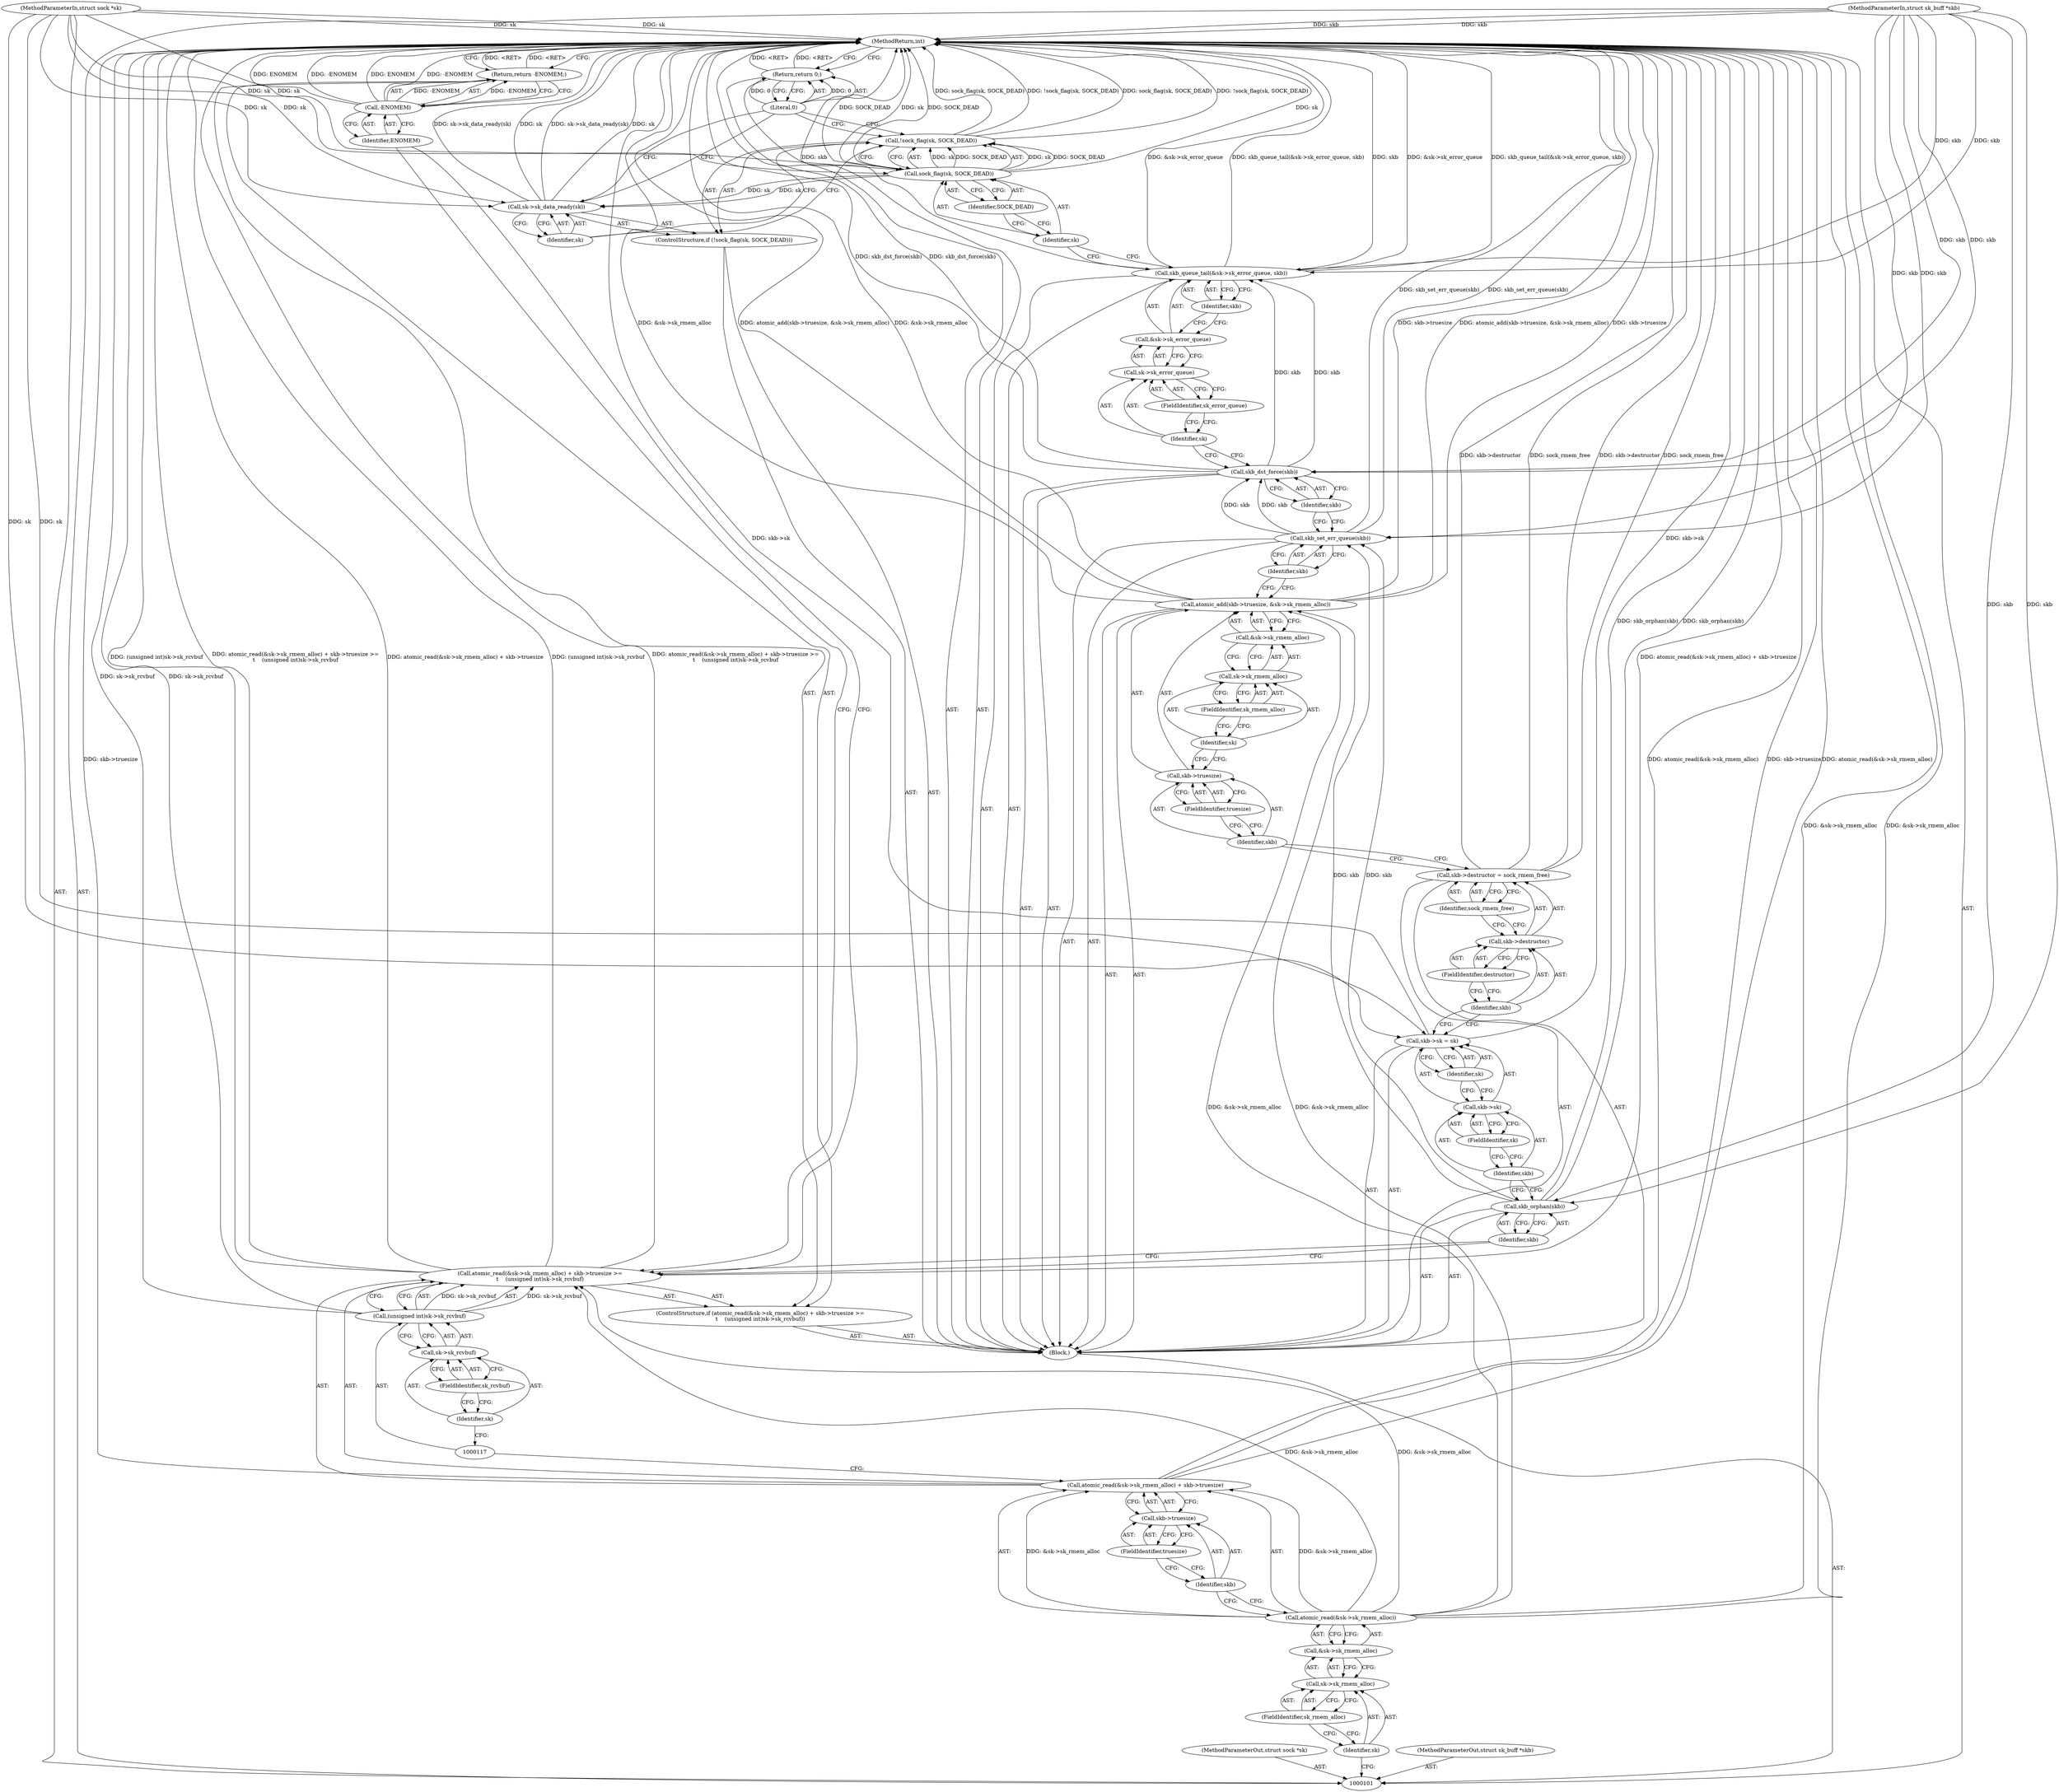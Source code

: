 digraph "0_linux_8605330aac5a5785630aec8f64378a54891937cc" {
"1000163" [label="(MethodReturn,int)"];
"1000102" [label="(MethodParameterIn,struct sock *sk)"];
"1000242" [label="(MethodParameterOut,struct sock *sk)"];
"1000103" [label="(MethodParameterIn,struct sk_buff *skb)"];
"1000243" [label="(MethodParameterOut,struct sk_buff *skb)"];
"1000137" [label="(Call,skb->truesize)"];
"1000138" [label="(Identifier,skb)"];
"1000139" [label="(FieldIdentifier,truesize)"];
"1000136" [label="(Call,atomic_add(skb->truesize, &sk->sk_rmem_alloc))"];
"1000140" [label="(Call,&sk->sk_rmem_alloc)"];
"1000141" [label="(Call,sk->sk_rmem_alloc)"];
"1000142" [label="(Identifier,sk)"];
"1000143" [label="(FieldIdentifier,sk_rmem_alloc)"];
"1000144" [label="(Call,skb_set_err_queue(skb))"];
"1000145" [label="(Identifier,skb)"];
"1000147" [label="(Identifier,skb)"];
"1000146" [label="(Call,skb_dst_force(skb))"];
"1000148" [label="(Call,skb_queue_tail(&sk->sk_error_queue, skb))"];
"1000149" [label="(Call,&sk->sk_error_queue)"];
"1000150" [label="(Call,sk->sk_error_queue)"];
"1000151" [label="(Identifier,sk)"];
"1000152" [label="(FieldIdentifier,sk_error_queue)"];
"1000153" [label="(Identifier,skb)"];
"1000154" [label="(ControlStructure,if (!sock_flag(sk, SOCK_DEAD)))"];
"1000157" [label="(Identifier,sk)"];
"1000158" [label="(Identifier,SOCK_DEAD)"];
"1000155" [label="(Call,!sock_flag(sk, SOCK_DEAD))"];
"1000156" [label="(Call,sock_flag(sk, SOCK_DEAD))"];
"1000159" [label="(Call,sk->sk_data_ready(sk))"];
"1000160" [label="(Identifier,sk)"];
"1000161" [label="(Return,return 0;)"];
"1000162" [label="(Literal,0)"];
"1000104" [label="(Block,)"];
"1000105" [label="(ControlStructure,if (atomic_read(&sk->sk_rmem_alloc) + skb->truesize >=\n\t    (unsigned int)sk->sk_rcvbuf))"];
"1000109" [label="(Call,&sk->sk_rmem_alloc)"];
"1000110" [label="(Call,sk->sk_rmem_alloc)"];
"1000111" [label="(Identifier,sk)"];
"1000112" [label="(FieldIdentifier,sk_rmem_alloc)"];
"1000113" [label="(Call,skb->truesize)"];
"1000114" [label="(Identifier,skb)"];
"1000115" [label="(FieldIdentifier,truesize)"];
"1000106" [label="(Call,atomic_read(&sk->sk_rmem_alloc) + skb->truesize >=\n\t    (unsigned int)sk->sk_rcvbuf)"];
"1000107" [label="(Call,atomic_read(&sk->sk_rmem_alloc) + skb->truesize)"];
"1000108" [label="(Call,atomic_read(&sk->sk_rmem_alloc))"];
"1000118" [label="(Call,sk->sk_rcvbuf)"];
"1000119" [label="(Identifier,sk)"];
"1000120" [label="(FieldIdentifier,sk_rcvbuf)"];
"1000116" [label="(Call,(unsigned int)sk->sk_rcvbuf)"];
"1000123" [label="(Identifier,ENOMEM)"];
"1000121" [label="(Return,return -ENOMEM;)"];
"1000122" [label="(Call,-ENOMEM)"];
"1000124" [label="(Call,skb_orphan(skb))"];
"1000125" [label="(Identifier,skb)"];
"1000130" [label="(Identifier,sk)"];
"1000126" [label="(Call,skb->sk = sk)"];
"1000127" [label="(Call,skb->sk)"];
"1000128" [label="(Identifier,skb)"];
"1000129" [label="(FieldIdentifier,sk)"];
"1000131" [label="(Call,skb->destructor = sock_rmem_free)"];
"1000132" [label="(Call,skb->destructor)"];
"1000133" [label="(Identifier,skb)"];
"1000135" [label="(Identifier,sock_rmem_free)"];
"1000134" [label="(FieldIdentifier,destructor)"];
"1000163" -> "1000101"  [label="AST: "];
"1000163" -> "1000121"  [label="CFG: "];
"1000163" -> "1000161"  [label="CFG: "];
"1000161" -> "1000163"  [label="DDG: <RET>"];
"1000121" -> "1000163"  [label="DDG: <RET>"];
"1000159" -> "1000163"  [label="DDG: sk->sk_data_ready(sk)"];
"1000159" -> "1000163"  [label="DDG: sk"];
"1000107" -> "1000163"  [label="DDG: atomic_read(&sk->sk_rmem_alloc)"];
"1000107" -> "1000163"  [label="DDG: skb->truesize"];
"1000106" -> "1000163"  [label="DDG: atomic_read(&sk->sk_rmem_alloc) + skb->truesize"];
"1000106" -> "1000163"  [label="DDG: (unsigned int)sk->sk_rcvbuf"];
"1000106" -> "1000163"  [label="DDG: atomic_read(&sk->sk_rmem_alloc) + skb->truesize >=\n\t    (unsigned int)sk->sk_rcvbuf"];
"1000156" -> "1000163"  [label="DDG: sk"];
"1000156" -> "1000163"  [label="DDG: SOCK_DEAD"];
"1000136" -> "1000163"  [label="DDG: &sk->sk_rmem_alloc"];
"1000136" -> "1000163"  [label="DDG: atomic_add(skb->truesize, &sk->sk_rmem_alloc)"];
"1000136" -> "1000163"  [label="DDG: skb->truesize"];
"1000116" -> "1000163"  [label="DDG: sk->sk_rcvbuf"];
"1000102" -> "1000163"  [label="DDG: sk"];
"1000155" -> "1000163"  [label="DDG: sock_flag(sk, SOCK_DEAD)"];
"1000155" -> "1000163"  [label="DDG: !sock_flag(sk, SOCK_DEAD)"];
"1000146" -> "1000163"  [label="DDG: skb_dst_force(skb)"];
"1000122" -> "1000163"  [label="DDG: ENOMEM"];
"1000122" -> "1000163"  [label="DDG: -ENOMEM"];
"1000131" -> "1000163"  [label="DDG: skb->destructor"];
"1000131" -> "1000163"  [label="DDG: sock_rmem_free"];
"1000144" -> "1000163"  [label="DDG: skb_set_err_queue(skb)"];
"1000103" -> "1000163"  [label="DDG: skb"];
"1000148" -> "1000163"  [label="DDG: &sk->sk_error_queue"];
"1000148" -> "1000163"  [label="DDG: skb_queue_tail(&sk->sk_error_queue, skb)"];
"1000148" -> "1000163"  [label="DDG: skb"];
"1000126" -> "1000163"  [label="DDG: skb->sk"];
"1000108" -> "1000163"  [label="DDG: &sk->sk_rmem_alloc"];
"1000124" -> "1000163"  [label="DDG: skb_orphan(skb)"];
"1000102" -> "1000101"  [label="AST: "];
"1000102" -> "1000163"  [label="DDG: sk"];
"1000102" -> "1000126"  [label="DDG: sk"];
"1000102" -> "1000156"  [label="DDG: sk"];
"1000102" -> "1000159"  [label="DDG: sk"];
"1000242" -> "1000101"  [label="AST: "];
"1000103" -> "1000101"  [label="AST: "];
"1000103" -> "1000163"  [label="DDG: skb"];
"1000103" -> "1000124"  [label="DDG: skb"];
"1000103" -> "1000144"  [label="DDG: skb"];
"1000103" -> "1000146"  [label="DDG: skb"];
"1000103" -> "1000148"  [label="DDG: skb"];
"1000243" -> "1000101"  [label="AST: "];
"1000137" -> "1000136"  [label="AST: "];
"1000137" -> "1000139"  [label="CFG: "];
"1000138" -> "1000137"  [label="AST: "];
"1000139" -> "1000137"  [label="AST: "];
"1000142" -> "1000137"  [label="CFG: "];
"1000138" -> "1000137"  [label="AST: "];
"1000138" -> "1000131"  [label="CFG: "];
"1000139" -> "1000138"  [label="CFG: "];
"1000139" -> "1000137"  [label="AST: "];
"1000139" -> "1000138"  [label="CFG: "];
"1000137" -> "1000139"  [label="CFG: "];
"1000136" -> "1000104"  [label="AST: "];
"1000136" -> "1000140"  [label="CFG: "];
"1000137" -> "1000136"  [label="AST: "];
"1000140" -> "1000136"  [label="AST: "];
"1000145" -> "1000136"  [label="CFG: "];
"1000136" -> "1000163"  [label="DDG: &sk->sk_rmem_alloc"];
"1000136" -> "1000163"  [label="DDG: atomic_add(skb->truesize, &sk->sk_rmem_alloc)"];
"1000136" -> "1000163"  [label="DDG: skb->truesize"];
"1000108" -> "1000136"  [label="DDG: &sk->sk_rmem_alloc"];
"1000140" -> "1000136"  [label="AST: "];
"1000140" -> "1000141"  [label="CFG: "];
"1000141" -> "1000140"  [label="AST: "];
"1000136" -> "1000140"  [label="CFG: "];
"1000141" -> "1000140"  [label="AST: "];
"1000141" -> "1000143"  [label="CFG: "];
"1000142" -> "1000141"  [label="AST: "];
"1000143" -> "1000141"  [label="AST: "];
"1000140" -> "1000141"  [label="CFG: "];
"1000142" -> "1000141"  [label="AST: "];
"1000142" -> "1000137"  [label="CFG: "];
"1000143" -> "1000142"  [label="CFG: "];
"1000143" -> "1000141"  [label="AST: "];
"1000143" -> "1000142"  [label="CFG: "];
"1000141" -> "1000143"  [label="CFG: "];
"1000144" -> "1000104"  [label="AST: "];
"1000144" -> "1000145"  [label="CFG: "];
"1000145" -> "1000144"  [label="AST: "];
"1000147" -> "1000144"  [label="CFG: "];
"1000144" -> "1000163"  [label="DDG: skb_set_err_queue(skb)"];
"1000124" -> "1000144"  [label="DDG: skb"];
"1000103" -> "1000144"  [label="DDG: skb"];
"1000144" -> "1000146"  [label="DDG: skb"];
"1000145" -> "1000144"  [label="AST: "];
"1000145" -> "1000136"  [label="CFG: "];
"1000144" -> "1000145"  [label="CFG: "];
"1000147" -> "1000146"  [label="AST: "];
"1000147" -> "1000144"  [label="CFG: "];
"1000146" -> "1000147"  [label="CFG: "];
"1000146" -> "1000104"  [label="AST: "];
"1000146" -> "1000147"  [label="CFG: "];
"1000147" -> "1000146"  [label="AST: "];
"1000151" -> "1000146"  [label="CFG: "];
"1000146" -> "1000163"  [label="DDG: skb_dst_force(skb)"];
"1000144" -> "1000146"  [label="DDG: skb"];
"1000103" -> "1000146"  [label="DDG: skb"];
"1000146" -> "1000148"  [label="DDG: skb"];
"1000148" -> "1000104"  [label="AST: "];
"1000148" -> "1000153"  [label="CFG: "];
"1000149" -> "1000148"  [label="AST: "];
"1000153" -> "1000148"  [label="AST: "];
"1000157" -> "1000148"  [label="CFG: "];
"1000148" -> "1000163"  [label="DDG: &sk->sk_error_queue"];
"1000148" -> "1000163"  [label="DDG: skb_queue_tail(&sk->sk_error_queue, skb)"];
"1000148" -> "1000163"  [label="DDG: skb"];
"1000146" -> "1000148"  [label="DDG: skb"];
"1000103" -> "1000148"  [label="DDG: skb"];
"1000149" -> "1000148"  [label="AST: "];
"1000149" -> "1000150"  [label="CFG: "];
"1000150" -> "1000149"  [label="AST: "];
"1000153" -> "1000149"  [label="CFG: "];
"1000150" -> "1000149"  [label="AST: "];
"1000150" -> "1000152"  [label="CFG: "];
"1000151" -> "1000150"  [label="AST: "];
"1000152" -> "1000150"  [label="AST: "];
"1000149" -> "1000150"  [label="CFG: "];
"1000151" -> "1000150"  [label="AST: "];
"1000151" -> "1000146"  [label="CFG: "];
"1000152" -> "1000151"  [label="CFG: "];
"1000152" -> "1000150"  [label="AST: "];
"1000152" -> "1000151"  [label="CFG: "];
"1000150" -> "1000152"  [label="CFG: "];
"1000153" -> "1000148"  [label="AST: "];
"1000153" -> "1000149"  [label="CFG: "];
"1000148" -> "1000153"  [label="CFG: "];
"1000154" -> "1000104"  [label="AST: "];
"1000155" -> "1000154"  [label="AST: "];
"1000159" -> "1000154"  [label="AST: "];
"1000157" -> "1000156"  [label="AST: "];
"1000157" -> "1000148"  [label="CFG: "];
"1000158" -> "1000157"  [label="CFG: "];
"1000158" -> "1000156"  [label="AST: "];
"1000158" -> "1000157"  [label="CFG: "];
"1000156" -> "1000158"  [label="CFG: "];
"1000155" -> "1000154"  [label="AST: "];
"1000155" -> "1000156"  [label="CFG: "];
"1000156" -> "1000155"  [label="AST: "];
"1000160" -> "1000155"  [label="CFG: "];
"1000162" -> "1000155"  [label="CFG: "];
"1000155" -> "1000163"  [label="DDG: sock_flag(sk, SOCK_DEAD)"];
"1000155" -> "1000163"  [label="DDG: !sock_flag(sk, SOCK_DEAD)"];
"1000156" -> "1000155"  [label="DDG: sk"];
"1000156" -> "1000155"  [label="DDG: SOCK_DEAD"];
"1000156" -> "1000155"  [label="AST: "];
"1000156" -> "1000158"  [label="CFG: "];
"1000157" -> "1000156"  [label="AST: "];
"1000158" -> "1000156"  [label="AST: "];
"1000155" -> "1000156"  [label="CFG: "];
"1000156" -> "1000163"  [label="DDG: sk"];
"1000156" -> "1000163"  [label="DDG: SOCK_DEAD"];
"1000156" -> "1000155"  [label="DDG: sk"];
"1000156" -> "1000155"  [label="DDG: SOCK_DEAD"];
"1000102" -> "1000156"  [label="DDG: sk"];
"1000156" -> "1000159"  [label="DDG: sk"];
"1000159" -> "1000154"  [label="AST: "];
"1000159" -> "1000160"  [label="CFG: "];
"1000160" -> "1000159"  [label="AST: "];
"1000162" -> "1000159"  [label="CFG: "];
"1000159" -> "1000163"  [label="DDG: sk->sk_data_ready(sk)"];
"1000159" -> "1000163"  [label="DDG: sk"];
"1000156" -> "1000159"  [label="DDG: sk"];
"1000102" -> "1000159"  [label="DDG: sk"];
"1000160" -> "1000159"  [label="AST: "];
"1000160" -> "1000155"  [label="CFG: "];
"1000159" -> "1000160"  [label="CFG: "];
"1000161" -> "1000104"  [label="AST: "];
"1000161" -> "1000162"  [label="CFG: "];
"1000162" -> "1000161"  [label="AST: "];
"1000163" -> "1000161"  [label="CFG: "];
"1000161" -> "1000163"  [label="DDG: <RET>"];
"1000162" -> "1000161"  [label="DDG: 0"];
"1000162" -> "1000161"  [label="AST: "];
"1000162" -> "1000159"  [label="CFG: "];
"1000162" -> "1000155"  [label="CFG: "];
"1000161" -> "1000162"  [label="CFG: "];
"1000162" -> "1000161"  [label="DDG: 0"];
"1000104" -> "1000101"  [label="AST: "];
"1000105" -> "1000104"  [label="AST: "];
"1000124" -> "1000104"  [label="AST: "];
"1000126" -> "1000104"  [label="AST: "];
"1000131" -> "1000104"  [label="AST: "];
"1000136" -> "1000104"  [label="AST: "];
"1000144" -> "1000104"  [label="AST: "];
"1000146" -> "1000104"  [label="AST: "];
"1000148" -> "1000104"  [label="AST: "];
"1000154" -> "1000104"  [label="AST: "];
"1000161" -> "1000104"  [label="AST: "];
"1000105" -> "1000104"  [label="AST: "];
"1000106" -> "1000105"  [label="AST: "];
"1000121" -> "1000105"  [label="AST: "];
"1000109" -> "1000108"  [label="AST: "];
"1000109" -> "1000110"  [label="CFG: "];
"1000110" -> "1000109"  [label="AST: "];
"1000108" -> "1000109"  [label="CFG: "];
"1000110" -> "1000109"  [label="AST: "];
"1000110" -> "1000112"  [label="CFG: "];
"1000111" -> "1000110"  [label="AST: "];
"1000112" -> "1000110"  [label="AST: "];
"1000109" -> "1000110"  [label="CFG: "];
"1000111" -> "1000110"  [label="AST: "];
"1000111" -> "1000101"  [label="CFG: "];
"1000112" -> "1000111"  [label="CFG: "];
"1000112" -> "1000110"  [label="AST: "];
"1000112" -> "1000111"  [label="CFG: "];
"1000110" -> "1000112"  [label="CFG: "];
"1000113" -> "1000107"  [label="AST: "];
"1000113" -> "1000115"  [label="CFG: "];
"1000114" -> "1000113"  [label="AST: "];
"1000115" -> "1000113"  [label="AST: "];
"1000107" -> "1000113"  [label="CFG: "];
"1000114" -> "1000113"  [label="AST: "];
"1000114" -> "1000108"  [label="CFG: "];
"1000115" -> "1000114"  [label="CFG: "];
"1000115" -> "1000113"  [label="AST: "];
"1000115" -> "1000114"  [label="CFG: "];
"1000113" -> "1000115"  [label="CFG: "];
"1000106" -> "1000105"  [label="AST: "];
"1000106" -> "1000116"  [label="CFG: "];
"1000107" -> "1000106"  [label="AST: "];
"1000116" -> "1000106"  [label="AST: "];
"1000123" -> "1000106"  [label="CFG: "];
"1000125" -> "1000106"  [label="CFG: "];
"1000106" -> "1000163"  [label="DDG: atomic_read(&sk->sk_rmem_alloc) + skb->truesize"];
"1000106" -> "1000163"  [label="DDG: (unsigned int)sk->sk_rcvbuf"];
"1000106" -> "1000163"  [label="DDG: atomic_read(&sk->sk_rmem_alloc) + skb->truesize >=\n\t    (unsigned int)sk->sk_rcvbuf"];
"1000108" -> "1000106"  [label="DDG: &sk->sk_rmem_alloc"];
"1000116" -> "1000106"  [label="DDG: sk->sk_rcvbuf"];
"1000107" -> "1000106"  [label="AST: "];
"1000107" -> "1000113"  [label="CFG: "];
"1000108" -> "1000107"  [label="AST: "];
"1000113" -> "1000107"  [label="AST: "];
"1000117" -> "1000107"  [label="CFG: "];
"1000107" -> "1000163"  [label="DDG: atomic_read(&sk->sk_rmem_alloc)"];
"1000107" -> "1000163"  [label="DDG: skb->truesize"];
"1000108" -> "1000107"  [label="DDG: &sk->sk_rmem_alloc"];
"1000108" -> "1000107"  [label="AST: "];
"1000108" -> "1000109"  [label="CFG: "];
"1000109" -> "1000108"  [label="AST: "];
"1000114" -> "1000108"  [label="CFG: "];
"1000108" -> "1000163"  [label="DDG: &sk->sk_rmem_alloc"];
"1000108" -> "1000106"  [label="DDG: &sk->sk_rmem_alloc"];
"1000108" -> "1000107"  [label="DDG: &sk->sk_rmem_alloc"];
"1000108" -> "1000136"  [label="DDG: &sk->sk_rmem_alloc"];
"1000118" -> "1000116"  [label="AST: "];
"1000118" -> "1000120"  [label="CFG: "];
"1000119" -> "1000118"  [label="AST: "];
"1000120" -> "1000118"  [label="AST: "];
"1000116" -> "1000118"  [label="CFG: "];
"1000119" -> "1000118"  [label="AST: "];
"1000119" -> "1000117"  [label="CFG: "];
"1000120" -> "1000119"  [label="CFG: "];
"1000120" -> "1000118"  [label="AST: "];
"1000120" -> "1000119"  [label="CFG: "];
"1000118" -> "1000120"  [label="CFG: "];
"1000116" -> "1000106"  [label="AST: "];
"1000116" -> "1000118"  [label="CFG: "];
"1000117" -> "1000116"  [label="AST: "];
"1000118" -> "1000116"  [label="AST: "];
"1000106" -> "1000116"  [label="CFG: "];
"1000116" -> "1000163"  [label="DDG: sk->sk_rcvbuf"];
"1000116" -> "1000106"  [label="DDG: sk->sk_rcvbuf"];
"1000123" -> "1000122"  [label="AST: "];
"1000123" -> "1000106"  [label="CFG: "];
"1000122" -> "1000123"  [label="CFG: "];
"1000121" -> "1000105"  [label="AST: "];
"1000121" -> "1000122"  [label="CFG: "];
"1000122" -> "1000121"  [label="AST: "];
"1000163" -> "1000121"  [label="CFG: "];
"1000121" -> "1000163"  [label="DDG: <RET>"];
"1000122" -> "1000121"  [label="DDG: -ENOMEM"];
"1000122" -> "1000121"  [label="AST: "];
"1000122" -> "1000123"  [label="CFG: "];
"1000123" -> "1000122"  [label="AST: "];
"1000121" -> "1000122"  [label="CFG: "];
"1000122" -> "1000163"  [label="DDG: ENOMEM"];
"1000122" -> "1000163"  [label="DDG: -ENOMEM"];
"1000122" -> "1000121"  [label="DDG: -ENOMEM"];
"1000124" -> "1000104"  [label="AST: "];
"1000124" -> "1000125"  [label="CFG: "];
"1000125" -> "1000124"  [label="AST: "];
"1000128" -> "1000124"  [label="CFG: "];
"1000124" -> "1000163"  [label="DDG: skb_orphan(skb)"];
"1000103" -> "1000124"  [label="DDG: skb"];
"1000124" -> "1000144"  [label="DDG: skb"];
"1000125" -> "1000124"  [label="AST: "];
"1000125" -> "1000106"  [label="CFG: "];
"1000124" -> "1000125"  [label="CFG: "];
"1000130" -> "1000126"  [label="AST: "];
"1000130" -> "1000127"  [label="CFG: "];
"1000126" -> "1000130"  [label="CFG: "];
"1000126" -> "1000104"  [label="AST: "];
"1000126" -> "1000130"  [label="CFG: "];
"1000127" -> "1000126"  [label="AST: "];
"1000130" -> "1000126"  [label="AST: "];
"1000133" -> "1000126"  [label="CFG: "];
"1000126" -> "1000163"  [label="DDG: skb->sk"];
"1000102" -> "1000126"  [label="DDG: sk"];
"1000127" -> "1000126"  [label="AST: "];
"1000127" -> "1000129"  [label="CFG: "];
"1000128" -> "1000127"  [label="AST: "];
"1000129" -> "1000127"  [label="AST: "];
"1000130" -> "1000127"  [label="CFG: "];
"1000128" -> "1000127"  [label="AST: "];
"1000128" -> "1000124"  [label="CFG: "];
"1000129" -> "1000128"  [label="CFG: "];
"1000129" -> "1000127"  [label="AST: "];
"1000129" -> "1000128"  [label="CFG: "];
"1000127" -> "1000129"  [label="CFG: "];
"1000131" -> "1000104"  [label="AST: "];
"1000131" -> "1000135"  [label="CFG: "];
"1000132" -> "1000131"  [label="AST: "];
"1000135" -> "1000131"  [label="AST: "];
"1000138" -> "1000131"  [label="CFG: "];
"1000131" -> "1000163"  [label="DDG: skb->destructor"];
"1000131" -> "1000163"  [label="DDG: sock_rmem_free"];
"1000132" -> "1000131"  [label="AST: "];
"1000132" -> "1000134"  [label="CFG: "];
"1000133" -> "1000132"  [label="AST: "];
"1000134" -> "1000132"  [label="AST: "];
"1000135" -> "1000132"  [label="CFG: "];
"1000133" -> "1000132"  [label="AST: "];
"1000133" -> "1000126"  [label="CFG: "];
"1000134" -> "1000133"  [label="CFG: "];
"1000135" -> "1000131"  [label="AST: "];
"1000135" -> "1000132"  [label="CFG: "];
"1000131" -> "1000135"  [label="CFG: "];
"1000134" -> "1000132"  [label="AST: "];
"1000134" -> "1000133"  [label="CFG: "];
"1000132" -> "1000134"  [label="CFG: "];
}
